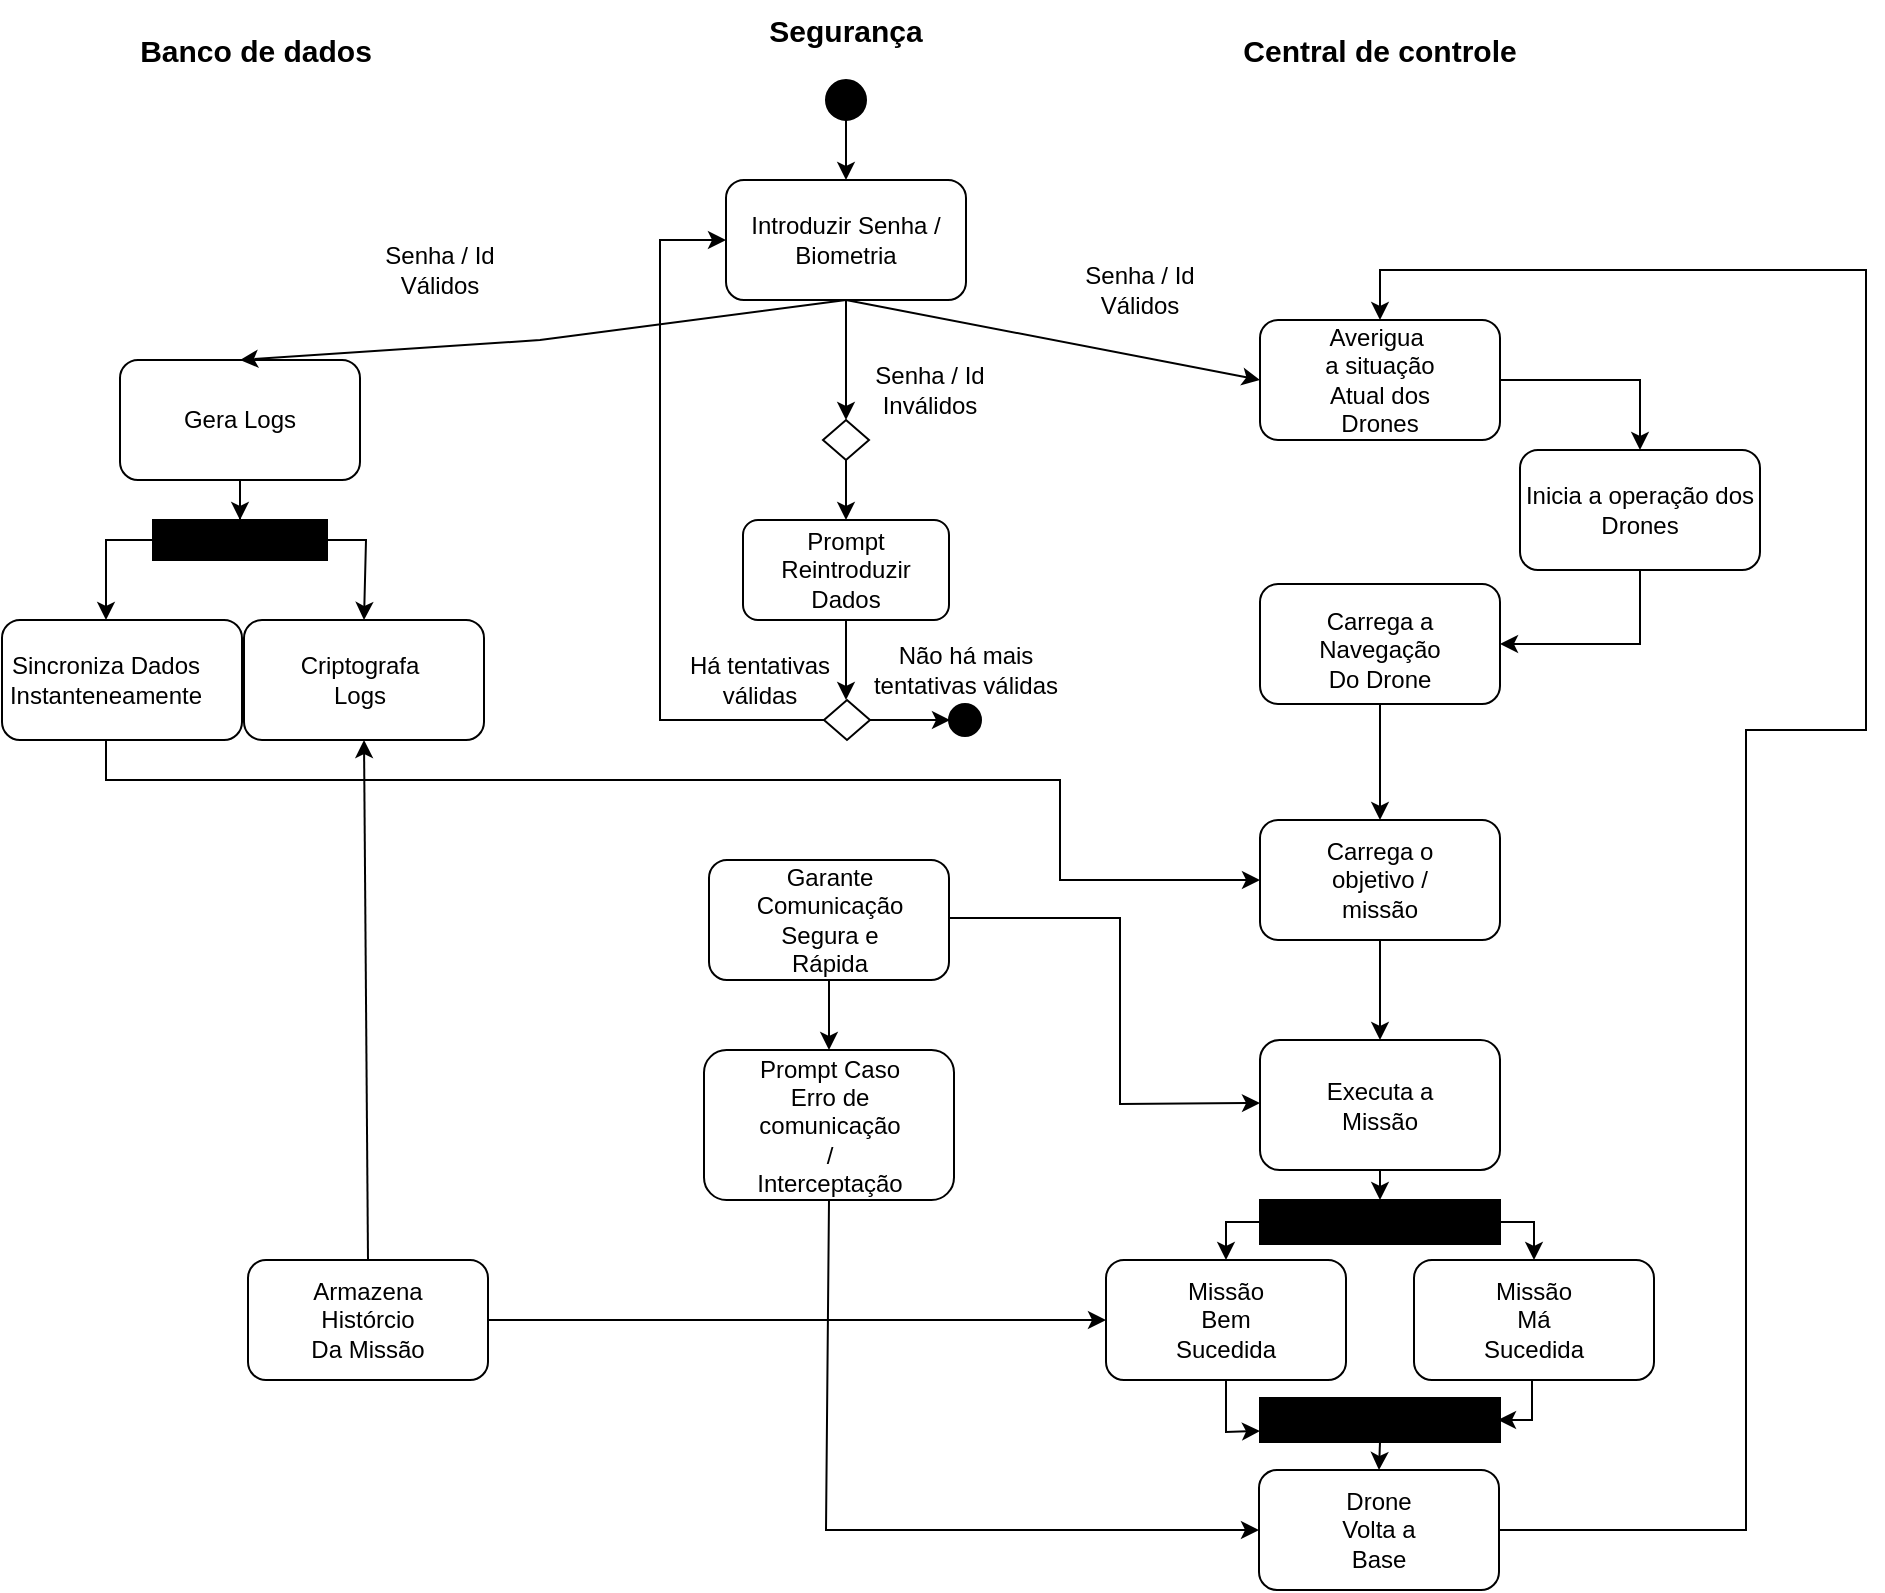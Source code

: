 <mxfile version="26.1.3">
  <diagram name="Página-1" id="PBWf0IsmJgYy4qdDMAUZ">
    <mxGraphModel dx="2927" dy="1114" grid="1" gridSize="10" guides="1" tooltips="1" connect="1" arrows="1" fold="1" page="1" pageScale="1" pageWidth="827" pageHeight="1169" math="0" shadow="0">
      <root>
        <mxCell id="0" />
        <mxCell id="1" parent="0" />
        <mxCell id="X2p8SpPgiToTha0TDPax-7" value="Segurança" style="text;html=1;align=center;verticalAlign=middle;whiteSpace=wrap;rounded=0;fontSize=15;fontStyle=1" parent="1" vertex="1">
          <mxGeometry x="-4" y="35" width="60" height="30" as="geometry" />
        </mxCell>
        <mxCell id="X2p8SpPgiToTha0TDPax-8" value="Central de controle" style="text;html=1;align=center;verticalAlign=middle;whiteSpace=wrap;rounded=0;fontSize=15;fontStyle=1" parent="1" vertex="1">
          <mxGeometry x="193" y="45" width="200" height="30" as="geometry" />
        </mxCell>
        <mxCell id="X2p8SpPgiToTha0TDPax-9" value="Introduzir Senha / Biometria" style="rounded=1;whiteSpace=wrap;html=1;" parent="1" vertex="1">
          <mxGeometry x="-34" y="125" width="120" height="60" as="geometry" />
        </mxCell>
        <mxCell id="X2p8SpPgiToTha0TDPax-11" value="Banco de dados" style="text;html=1;align=center;verticalAlign=middle;whiteSpace=wrap;rounded=0;fontSize=15;fontStyle=1" parent="1" vertex="1">
          <mxGeometry x="-389" y="45" width="240" height="30" as="geometry" />
        </mxCell>
        <mxCell id="X2p8SpPgiToTha0TDPax-14" value="Inicia a operação dos Drones" style="rounded=1;whiteSpace=wrap;html=1;" parent="1" vertex="1">
          <mxGeometry x="363" y="260" width="120" height="60" as="geometry" />
        </mxCell>
        <mxCell id="1f63iJSsUpzgmk3ljbUG-5" value="" style="rounded=1;whiteSpace=wrap;html=1;" vertex="1" parent="1">
          <mxGeometry x="233" y="327" width="120" height="60" as="geometry" />
        </mxCell>
        <mxCell id="1f63iJSsUpzgmk3ljbUG-6" value="Carrega a Navegação Do Drone" style="text;html=1;align=center;verticalAlign=middle;whiteSpace=wrap;rounded=0;" vertex="1" parent="1">
          <mxGeometry x="263" y="345" width="60" height="30" as="geometry" />
        </mxCell>
        <mxCell id="1f63iJSsUpzgmk3ljbUG-9" value="" style="rounded=1;whiteSpace=wrap;html=1;" vertex="1" parent="1">
          <mxGeometry x="-337" y="215" width="120" height="60" as="geometry" />
        </mxCell>
        <mxCell id="1f63iJSsUpzgmk3ljbUG-11" value="Gera Logs" style="text;html=1;align=center;verticalAlign=middle;whiteSpace=wrap;rounded=0;" vertex="1" parent="1">
          <mxGeometry x="-307" y="230" width="60" height="30" as="geometry" />
        </mxCell>
        <mxCell id="1f63iJSsUpzgmk3ljbUG-13" value="" style="rounded=1;whiteSpace=wrap;html=1;" vertex="1" parent="1">
          <mxGeometry x="-275" y="345" width="120" height="60" as="geometry" />
        </mxCell>
        <mxCell id="1f63iJSsUpzgmk3ljbUG-15" value="Criptografa Logs" style="text;html=1;align=center;verticalAlign=middle;whiteSpace=wrap;rounded=0;" vertex="1" parent="1">
          <mxGeometry x="-247" y="360" width="60" height="30" as="geometry" />
        </mxCell>
        <mxCell id="1f63iJSsUpzgmk3ljbUG-16" value="" style="rounded=1;whiteSpace=wrap;html=1;" vertex="1" parent="1">
          <mxGeometry x="-396" y="345" width="120" height="60" as="geometry" />
        </mxCell>
        <mxCell id="1f63iJSsUpzgmk3ljbUG-19" value="" style="ellipse;whiteSpace=wrap;html=1;aspect=fixed;fillColor=#000000;" vertex="1" parent="1">
          <mxGeometry x="16" y="75" width="20" height="20" as="geometry" />
        </mxCell>
        <mxCell id="1f63iJSsUpzgmk3ljbUG-20" value="" style="endArrow=classic;html=1;rounded=0;exitX=0.5;exitY=1;exitDx=0;exitDy=0;entryX=0.5;entryY=0;entryDx=0;entryDy=0;" edge="1" parent="1" source="1f63iJSsUpzgmk3ljbUG-19" target="X2p8SpPgiToTha0TDPax-9">
          <mxGeometry width="50" height="50" relative="1" as="geometry">
            <mxPoint x="63" y="345" as="sourcePoint" />
            <mxPoint x="113" y="295" as="targetPoint" />
          </mxGeometry>
        </mxCell>
        <mxCell id="1f63iJSsUpzgmk3ljbUG-24" value="Sincroniza Dados Instanteneamente" style="text;html=1;align=center;verticalAlign=middle;whiteSpace=wrap;rounded=0;" vertex="1" parent="1">
          <mxGeometry x="-374" y="360" width="60" height="30" as="geometry" />
        </mxCell>
        <mxCell id="1f63iJSsUpzgmk3ljbUG-25" value="" style="endArrow=classic;html=1;rounded=0;exitX=0.5;exitY=1;exitDx=0;exitDy=0;entryX=0.5;entryY=0;entryDx=0;entryDy=0;" edge="1" parent="1" source="X2p8SpPgiToTha0TDPax-9" target="1f63iJSsUpzgmk3ljbUG-9">
          <mxGeometry width="50" height="50" relative="1" as="geometry">
            <mxPoint x="63" y="345" as="sourcePoint" />
            <mxPoint x="113" y="295" as="targetPoint" />
            <Array as="points">
              <mxPoint x="-127" y="205" />
            </Array>
          </mxGeometry>
        </mxCell>
        <mxCell id="1f63iJSsUpzgmk3ljbUG-26" value="" style="rhombus;whiteSpace=wrap;html=1;" vertex="1" parent="1">
          <mxGeometry x="14.5" y="245" width="23" height="20" as="geometry" />
        </mxCell>
        <mxCell id="1f63iJSsUpzgmk3ljbUG-27" value="" style="endArrow=classic;html=1;rounded=0;exitX=0.5;exitY=1;exitDx=0;exitDy=0;" edge="1" parent="1" source="1f63iJSsUpzgmk3ljbUG-26">
          <mxGeometry width="50" height="50" relative="1" as="geometry">
            <mxPoint x="13" y="315" as="sourcePoint" />
            <mxPoint x="26" y="295" as="targetPoint" />
          </mxGeometry>
        </mxCell>
        <mxCell id="1f63iJSsUpzgmk3ljbUG-28" value="" style="endArrow=classic;html=1;rounded=0;entryX=0.5;entryY=0;entryDx=0;entryDy=0;" edge="1" parent="1" target="1f63iJSsUpzgmk3ljbUG-26">
          <mxGeometry width="50" height="50" relative="1" as="geometry">
            <mxPoint x="26" y="185" as="sourcePoint" />
            <mxPoint x="73" y="195" as="targetPoint" />
          </mxGeometry>
        </mxCell>
        <mxCell id="1f63iJSsUpzgmk3ljbUG-29" value="Senha / Id Válidos" style="text;html=1;align=center;verticalAlign=middle;whiteSpace=wrap;rounded=0;" vertex="1" parent="1">
          <mxGeometry x="143" y="165" width="60" height="30" as="geometry" />
        </mxCell>
        <mxCell id="1f63iJSsUpzgmk3ljbUG-30" value="Senha / Id Válidos" style="text;html=1;align=center;verticalAlign=middle;whiteSpace=wrap;rounded=0;" vertex="1" parent="1">
          <mxGeometry x="-207" y="155" width="60" height="30" as="geometry" />
        </mxCell>
        <mxCell id="1f63iJSsUpzgmk3ljbUG-32" value="Senha / Id&lt;br&gt;Inválidos" style="text;html=1;align=center;verticalAlign=middle;whiteSpace=wrap;rounded=0;" vertex="1" parent="1">
          <mxGeometry x="37.5" y="215" width="60" height="30" as="geometry" />
        </mxCell>
        <mxCell id="1f63iJSsUpzgmk3ljbUG-33" value="" style="rounded=1;whiteSpace=wrap;html=1;" vertex="1" parent="1">
          <mxGeometry x="-25.5" y="295" width="103" height="50" as="geometry" />
        </mxCell>
        <mxCell id="1f63iJSsUpzgmk3ljbUG-34" value="Prompt Reintroduzir Dados" style="text;html=1;align=center;verticalAlign=middle;whiteSpace=wrap;rounded=0;" vertex="1" parent="1">
          <mxGeometry x="-4" y="305" width="60" height="30" as="geometry" />
        </mxCell>
        <mxCell id="1f63iJSsUpzgmk3ljbUG-36" value="" style="endArrow=classic;html=1;rounded=0;exitX=0.5;exitY=1;exitDx=0;exitDy=0;" edge="1" parent="1" source="1f63iJSsUpzgmk3ljbUG-33">
          <mxGeometry width="50" height="50" relative="1" as="geometry">
            <mxPoint x="33" y="425" as="sourcePoint" />
            <mxPoint x="26" y="385" as="targetPoint" />
          </mxGeometry>
        </mxCell>
        <mxCell id="1f63iJSsUpzgmk3ljbUG-39" value="" style="rhombus;whiteSpace=wrap;html=1;" vertex="1" parent="1">
          <mxGeometry x="15" y="385" width="23" height="20" as="geometry" />
        </mxCell>
        <mxCell id="1f63iJSsUpzgmk3ljbUG-40" value="" style="endArrow=classic;html=1;rounded=0;" edge="1" parent="1">
          <mxGeometry width="50" height="50" relative="1" as="geometry">
            <mxPoint x="38" y="395" as="sourcePoint" />
            <mxPoint x="78" y="395" as="targetPoint" />
            <Array as="points" />
          </mxGeometry>
        </mxCell>
        <mxCell id="1f63iJSsUpzgmk3ljbUG-42" value="" style="ellipse;whiteSpace=wrap;html=1;aspect=fixed;fillColor=#000000;" vertex="1" parent="1">
          <mxGeometry x="77.5" y="387" width="16" height="16" as="geometry" />
        </mxCell>
        <mxCell id="1f63iJSsUpzgmk3ljbUG-44" value="Não há mais tentativas válidas" style="text;html=1;align=center;verticalAlign=middle;whiteSpace=wrap;rounded=0;" vertex="1" parent="1">
          <mxGeometry x="38" y="355" width="95.5" height="30" as="geometry" />
        </mxCell>
        <mxCell id="1f63iJSsUpzgmk3ljbUG-46" value="" style="endArrow=classic;html=1;rounded=0;exitX=0;exitY=0.5;exitDx=0;exitDy=0;entryX=0;entryY=0.5;entryDx=0;entryDy=0;" edge="1" parent="1" source="1f63iJSsUpzgmk3ljbUG-39" target="X2p8SpPgiToTha0TDPax-9">
          <mxGeometry width="50" height="50" relative="1" as="geometry">
            <mxPoint x="-87" y="395" as="sourcePoint" />
            <mxPoint x="-47" y="155" as="targetPoint" />
            <Array as="points">
              <mxPoint x="-67" y="395" />
              <mxPoint x="-67" y="275" />
              <mxPoint x="-67" y="155" />
            </Array>
          </mxGeometry>
        </mxCell>
        <mxCell id="1f63iJSsUpzgmk3ljbUG-47" value="Há tentativas válidas" style="text;html=1;align=center;verticalAlign=middle;whiteSpace=wrap;rounded=0;" vertex="1" parent="1">
          <mxGeometry x="-57" y="360" width="80" height="30" as="geometry" />
        </mxCell>
        <mxCell id="1f63iJSsUpzgmk3ljbUG-50" value="" style="endArrow=classic;html=1;rounded=0;exitX=0.5;exitY=1;exitDx=0;exitDy=0;entryX=0.5;entryY=0;entryDx=0;entryDy=0;" edge="1" parent="1" source="1f63iJSsUpzgmk3ljbUG-93">
          <mxGeometry width="50" height="50" relative="1" as="geometry">
            <mxPoint x="-357" y="335" as="sourcePoint" />
            <mxPoint x="-344" y="345" as="targetPoint" />
            <Array as="points">
              <mxPoint x="-277" y="305" />
              <mxPoint x="-344" y="305" />
            </Array>
          </mxGeometry>
        </mxCell>
        <mxCell id="1f63iJSsUpzgmk3ljbUG-51" value="" style="endArrow=classic;html=1;rounded=0;exitX=0.5;exitY=1;exitDx=0;exitDy=0;" edge="1" parent="1" source="1f63iJSsUpzgmk3ljbUG-5">
          <mxGeometry width="50" height="50" relative="1" as="geometry">
            <mxPoint x="333" y="475" as="sourcePoint" />
            <mxPoint x="293" y="445" as="targetPoint" />
          </mxGeometry>
        </mxCell>
        <mxCell id="1f63iJSsUpzgmk3ljbUG-52" style="edgeStyle=orthogonalEdgeStyle;rounded=0;orthogonalLoop=1;jettySize=auto;html=1;exitX=0.5;exitY=1;exitDx=0;exitDy=0;" edge="1" parent="1" source="1f63iJSsUpzgmk3ljbUG-6" target="1f63iJSsUpzgmk3ljbUG-6">
          <mxGeometry relative="1" as="geometry" />
        </mxCell>
        <mxCell id="1f63iJSsUpzgmk3ljbUG-53" value="" style="rounded=1;whiteSpace=wrap;html=1;" vertex="1" parent="1">
          <mxGeometry x="233" y="445" width="120" height="60" as="geometry" />
        </mxCell>
        <mxCell id="1f63iJSsUpzgmk3ljbUG-54" value="Carrega o objetivo / missão" style="text;html=1;align=center;verticalAlign=middle;whiteSpace=wrap;rounded=0;" vertex="1" parent="1">
          <mxGeometry x="263" y="460" width="60" height="30" as="geometry" />
        </mxCell>
        <mxCell id="1f63iJSsUpzgmk3ljbUG-55" value="" style="endArrow=classic;html=1;rounded=0;exitX=0.5;exitY=1;exitDx=0;exitDy=0;entryX=0;entryY=0.5;entryDx=0;entryDy=0;" edge="1" parent="1" target="1f63iJSsUpzgmk3ljbUG-53">
          <mxGeometry width="50" height="50" relative="1" as="geometry">
            <mxPoint x="-344" y="405" as="sourcePoint" />
            <mxPoint x="133" y="515" as="targetPoint" />
            <Array as="points">
              <mxPoint x="-344" y="425" />
              <mxPoint x="-107" y="425" />
              <mxPoint x="133" y="425" />
              <mxPoint x="133" y="475" />
            </Array>
          </mxGeometry>
        </mxCell>
        <mxCell id="1f63iJSsUpzgmk3ljbUG-56" value="" style="endArrow=classic;html=1;rounded=0;exitX=0.5;exitY=1;exitDx=0;exitDy=0;entryX=0.5;entryY=0;entryDx=0;entryDy=0;" edge="1" parent="1" source="1f63iJSsUpzgmk3ljbUG-53" target="1f63iJSsUpzgmk3ljbUG-57">
          <mxGeometry width="50" height="50" relative="1" as="geometry">
            <mxPoint x="353" y="545" as="sourcePoint" />
            <mxPoint x="293" y="545" as="targetPoint" />
          </mxGeometry>
        </mxCell>
        <mxCell id="1f63iJSsUpzgmk3ljbUG-57" value="" style="rounded=1;whiteSpace=wrap;html=1;" vertex="1" parent="1">
          <mxGeometry x="233" y="555" width="120" height="65" as="geometry" />
        </mxCell>
        <mxCell id="1f63iJSsUpzgmk3ljbUG-59" value="" style="rounded=1;whiteSpace=wrap;html=1;" vertex="1" parent="1">
          <mxGeometry x="233" y="195" width="120" height="60" as="geometry" />
        </mxCell>
        <mxCell id="1f63iJSsUpzgmk3ljbUG-60" value="Averigua&amp;nbsp; a situação Atual dos Drones" style="text;html=1;align=center;verticalAlign=middle;whiteSpace=wrap;rounded=0;" vertex="1" parent="1">
          <mxGeometry x="263" y="210" width="60" height="30" as="geometry" />
        </mxCell>
        <mxCell id="1f63iJSsUpzgmk3ljbUG-62" value="" style="endArrow=classic;html=1;rounded=0;exitX=0.5;exitY=1;exitDx=0;exitDy=0;entryX=0;entryY=0.5;entryDx=0;entryDy=0;" edge="1" parent="1" source="X2p8SpPgiToTha0TDPax-9" target="1f63iJSsUpzgmk3ljbUG-59">
          <mxGeometry width="50" height="50" relative="1" as="geometry">
            <mxPoint x="173" y="235" as="sourcePoint" />
            <mxPoint x="223" y="185" as="targetPoint" />
          </mxGeometry>
        </mxCell>
        <mxCell id="1f63iJSsUpzgmk3ljbUG-64" value="" style="endArrow=classic;html=1;rounded=0;exitX=1;exitY=0.5;exitDx=0;exitDy=0;entryX=0.5;entryY=0;entryDx=0;entryDy=0;" edge="1" parent="1" source="1f63iJSsUpzgmk3ljbUG-59" target="X2p8SpPgiToTha0TDPax-14">
          <mxGeometry width="50" height="50" relative="1" as="geometry">
            <mxPoint x="403" y="235" as="sourcePoint" />
            <mxPoint x="433" y="255" as="targetPoint" />
            <Array as="points">
              <mxPoint x="423" y="225" />
            </Array>
          </mxGeometry>
        </mxCell>
        <mxCell id="1f63iJSsUpzgmk3ljbUG-65" value="" style="endArrow=classic;html=1;rounded=0;exitX=0.5;exitY=1;exitDx=0;exitDy=0;entryX=1;entryY=0.5;entryDx=0;entryDy=0;" edge="1" parent="1" source="X2p8SpPgiToTha0TDPax-14" target="1f63iJSsUpzgmk3ljbUG-5">
          <mxGeometry width="50" height="50" relative="1" as="geometry">
            <mxPoint x="443" y="415" as="sourcePoint" />
            <mxPoint x="493" y="365" as="targetPoint" />
            <Array as="points">
              <mxPoint x="423" y="357" />
            </Array>
          </mxGeometry>
        </mxCell>
        <mxCell id="1f63iJSsUpzgmk3ljbUG-66" value="Executa a Missão" style="text;html=1;align=center;verticalAlign=middle;whiteSpace=wrap;rounded=0;" vertex="1" parent="1">
          <mxGeometry x="263" y="573" width="60" height="30" as="geometry" />
        </mxCell>
        <mxCell id="1f63iJSsUpzgmk3ljbUG-67" value="" style="rounded=1;whiteSpace=wrap;html=1;" vertex="1" parent="1">
          <mxGeometry x="-42.5" y="465" width="120" height="60" as="geometry" />
        </mxCell>
        <mxCell id="1f63iJSsUpzgmk3ljbUG-68" value="Garante Comunicação Segura e Rápida" style="text;html=1;align=center;verticalAlign=middle;whiteSpace=wrap;rounded=0;" vertex="1" parent="1">
          <mxGeometry x="-12.5" y="480" width="60" height="30" as="geometry" />
        </mxCell>
        <mxCell id="1f63iJSsUpzgmk3ljbUG-69" value="" style="endArrow=classic;html=1;rounded=0;exitX=1;exitY=0.5;exitDx=0;exitDy=0;entryX=0;entryY=0.5;entryDx=0;entryDy=0;" edge="1" parent="1">
          <mxGeometry width="50" height="50" relative="1" as="geometry">
            <mxPoint x="77.5" y="494" as="sourcePoint" />
            <mxPoint x="233" y="586.5" as="targetPoint" />
            <Array as="points">
              <mxPoint x="163" y="494" />
              <mxPoint x="163" y="587" />
            </Array>
          </mxGeometry>
        </mxCell>
        <mxCell id="1f63iJSsUpzgmk3ljbUG-70" value="" style="rounded=1;whiteSpace=wrap;html=1;" vertex="1" parent="1">
          <mxGeometry x="-45" y="560" width="125" height="75" as="geometry" />
        </mxCell>
        <mxCell id="1f63iJSsUpzgmk3ljbUG-72" value="Prompt Caso Erro de comunicação / Interceptação" style="text;html=1;align=center;verticalAlign=middle;whiteSpace=wrap;rounded=0;" vertex="1" parent="1">
          <mxGeometry x="-12.5" y="582.5" width="60" height="30" as="geometry" />
        </mxCell>
        <mxCell id="1f63iJSsUpzgmk3ljbUG-75" value="" style="endArrow=classic;html=1;rounded=0;exitX=0.5;exitY=1;exitDx=0;exitDy=0;entryX=0.5;entryY=0;entryDx=0;entryDy=0;" edge="1" parent="1" source="1f63iJSsUpzgmk3ljbUG-67" target="1f63iJSsUpzgmk3ljbUG-70">
          <mxGeometry width="50" height="50" relative="1" as="geometry">
            <mxPoint x="133" y="695" as="sourcePoint" />
            <mxPoint x="183" y="645" as="targetPoint" />
          </mxGeometry>
        </mxCell>
        <mxCell id="1f63iJSsUpzgmk3ljbUG-76" value="" style="rounded=1;whiteSpace=wrap;html=1;" vertex="1" parent="1">
          <mxGeometry x="232.5" y="770" width="120" height="60" as="geometry" />
        </mxCell>
        <mxCell id="1f63iJSsUpzgmk3ljbUG-77" value="Drone Volta a Base" style="text;html=1;align=center;verticalAlign=middle;whiteSpace=wrap;rounded=0;" vertex="1" parent="1">
          <mxGeometry x="266" y="785" width="53" height="30" as="geometry" />
        </mxCell>
        <mxCell id="1f63iJSsUpzgmk3ljbUG-79" value="" style="endArrow=classic;html=1;rounded=0;exitX=0.5;exitY=1;exitDx=0;exitDy=0;entryX=0;entryY=0.5;entryDx=0;entryDy=0;" edge="1" parent="1" source="1f63iJSsUpzgmk3ljbUG-70" target="1f63iJSsUpzgmk3ljbUG-76">
          <mxGeometry width="50" height="50" relative="1" as="geometry">
            <mxPoint x="26" y="720" as="sourcePoint" />
            <mxPoint x="76" y="670" as="targetPoint" />
            <Array as="points">
              <mxPoint x="16" y="800" />
            </Array>
          </mxGeometry>
        </mxCell>
        <mxCell id="1f63iJSsUpzgmk3ljbUG-80" value="" style="rounded=1;whiteSpace=wrap;html=1;" vertex="1" parent="1">
          <mxGeometry x="156" y="665" width="120" height="60" as="geometry" />
        </mxCell>
        <mxCell id="1f63iJSsUpzgmk3ljbUG-84" value="Missão Bem Sucedida" style="text;html=1;align=center;verticalAlign=middle;whiteSpace=wrap;rounded=0;" vertex="1" parent="1">
          <mxGeometry x="186" y="680" width="60" height="30" as="geometry" />
        </mxCell>
        <mxCell id="1f63iJSsUpzgmk3ljbUG-85" value="" style="rounded=1;whiteSpace=wrap;html=1;" vertex="1" parent="1">
          <mxGeometry x="310" y="665" width="120" height="60" as="geometry" />
        </mxCell>
        <mxCell id="1f63iJSsUpzgmk3ljbUG-87" value="Missão&lt;br&gt;Má&lt;div&gt;Sucedida&lt;/div&gt;" style="text;html=1;align=center;verticalAlign=middle;whiteSpace=wrap;rounded=0;" vertex="1" parent="1">
          <mxGeometry x="340" y="680" width="60" height="30" as="geometry" />
        </mxCell>
        <mxCell id="1f63iJSsUpzgmk3ljbUG-88" value="" style="rounded=1;whiteSpace=wrap;html=1;" vertex="1" parent="1">
          <mxGeometry x="-273" y="665" width="120" height="60" as="geometry" />
        </mxCell>
        <mxCell id="1f63iJSsUpzgmk3ljbUG-89" value="Armazena Histórcio Da Missão" style="text;html=1;align=center;verticalAlign=middle;whiteSpace=wrap;rounded=0;" vertex="1" parent="1">
          <mxGeometry x="-243" y="680" width="60" height="30" as="geometry" />
        </mxCell>
        <mxCell id="1f63iJSsUpzgmk3ljbUG-91" value="" style="endArrow=classic;html=1;rounded=0;exitX=1;exitY=0.5;exitDx=0;exitDy=0;entryX=0;entryY=0.5;entryDx=0;entryDy=0;" edge="1" parent="1" source="1f63iJSsUpzgmk3ljbUG-88" target="1f63iJSsUpzgmk3ljbUG-80">
          <mxGeometry width="50" height="50" relative="1" as="geometry">
            <mxPoint x="-174" y="710" as="sourcePoint" />
            <mxPoint x="-124" y="660" as="targetPoint" />
          </mxGeometry>
        </mxCell>
        <mxCell id="1f63iJSsUpzgmk3ljbUG-92" value="" style="endArrow=classic;html=1;rounded=0;exitX=1;exitY=0.5;exitDx=0;exitDy=0;entryX=0.5;entryY=0;entryDx=0;entryDy=0;" edge="1" parent="1" source="1f63iJSsUpzgmk3ljbUG-76" target="1f63iJSsUpzgmk3ljbUG-59">
          <mxGeometry width="50" height="50" relative="1" as="geometry">
            <mxPoint x="426" y="780" as="sourcePoint" />
            <mxPoint x="306" y="180" as="targetPoint" />
            <Array as="points">
              <mxPoint x="476" y="800" />
              <mxPoint x="476" y="400" />
              <mxPoint x="536" y="400" />
              <mxPoint x="536" y="170" />
              <mxPoint x="416" y="170" />
              <mxPoint x="293" y="170" />
            </Array>
          </mxGeometry>
        </mxCell>
        <mxCell id="1f63iJSsUpzgmk3ljbUG-94" value="" style="endArrow=classic;html=1;rounded=0;exitX=0.5;exitY=1;exitDx=0;exitDy=0;entryX=0.5;entryY=0;entryDx=0;entryDy=0;" edge="1" parent="1" source="1f63iJSsUpzgmk3ljbUG-9" target="1f63iJSsUpzgmk3ljbUG-93">
          <mxGeometry width="50" height="50" relative="1" as="geometry">
            <mxPoint x="-277" y="275" as="sourcePoint" />
            <mxPoint x="-217" y="345" as="targetPoint" />
            <Array as="points">
              <mxPoint x="-277" y="305" />
            </Array>
          </mxGeometry>
        </mxCell>
        <mxCell id="1f63iJSsUpzgmk3ljbUG-95" value="" style="endArrow=classic;html=1;rounded=0;exitX=0.5;exitY=1;exitDx=0;exitDy=0;entryX=0.5;entryY=0;entryDx=0;entryDy=0;" edge="1" parent="1" source="1f63iJSsUpzgmk3ljbUG-9" target="1f63iJSsUpzgmk3ljbUG-93">
          <mxGeometry width="50" height="50" relative="1" as="geometry">
            <mxPoint x="-277" y="275" as="sourcePoint" />
            <mxPoint x="-344" y="345" as="targetPoint" />
            <Array as="points" />
          </mxGeometry>
        </mxCell>
        <mxCell id="1f63iJSsUpzgmk3ljbUG-93" value="" style="rounded=0;whiteSpace=wrap;html=1;fillColor=#000000;" vertex="1" parent="1">
          <mxGeometry x="-320.5" y="295" width="87" height="20" as="geometry" />
        </mxCell>
        <mxCell id="1f63iJSsUpzgmk3ljbUG-96" value="" style="endArrow=classic;html=1;rounded=0;exitX=1;exitY=0.5;exitDx=0;exitDy=0;entryX=0.5;entryY=0;entryDx=0;entryDy=0;" edge="1" parent="1" source="1f63iJSsUpzgmk3ljbUG-93" target="1f63iJSsUpzgmk3ljbUG-13">
          <mxGeometry width="50" height="50" relative="1" as="geometry">
            <mxPoint x="-174" y="310" as="sourcePoint" />
            <mxPoint x="-124" y="260" as="targetPoint" />
            <Array as="points">
              <mxPoint x="-214" y="305" />
            </Array>
          </mxGeometry>
        </mxCell>
        <mxCell id="1f63iJSsUpzgmk3ljbUG-98" value="" style="rounded=0;whiteSpace=wrap;html=1;fillColor=#000000;" vertex="1" parent="1">
          <mxGeometry x="233" y="635" width="120" height="22" as="geometry" />
        </mxCell>
        <mxCell id="1f63iJSsUpzgmk3ljbUG-99" value="" style="endArrow=classic;html=1;rounded=0;exitX=0.5;exitY=1;exitDx=0;exitDy=0;entryX=0.5;entryY=0;entryDx=0;entryDy=0;" edge="1" parent="1" source="1f63iJSsUpzgmk3ljbUG-57" target="1f63iJSsUpzgmk3ljbUG-98">
          <mxGeometry width="50" height="50" relative="1" as="geometry">
            <mxPoint x="386" y="560" as="sourcePoint" />
            <mxPoint x="436" y="510" as="targetPoint" />
          </mxGeometry>
        </mxCell>
        <mxCell id="1f63iJSsUpzgmk3ljbUG-100" value="" style="endArrow=classic;html=1;rounded=0;exitX=0;exitY=0.5;exitDx=0;exitDy=0;entryX=0.5;entryY=0;entryDx=0;entryDy=0;" edge="1" parent="1" source="1f63iJSsUpzgmk3ljbUG-98" target="1f63iJSsUpzgmk3ljbUG-80">
          <mxGeometry width="50" height="50" relative="1" as="geometry">
            <mxPoint x="-424" y="610" as="sourcePoint" />
            <mxPoint x="-374" y="560" as="targetPoint" />
            <Array as="points">
              <mxPoint x="216" y="646" />
            </Array>
          </mxGeometry>
        </mxCell>
        <mxCell id="1f63iJSsUpzgmk3ljbUG-101" value="" style="endArrow=classic;html=1;rounded=0;exitX=1;exitY=0.5;exitDx=0;exitDy=0;entryX=0.5;entryY=0;entryDx=0;entryDy=0;" edge="1" parent="1" source="1f63iJSsUpzgmk3ljbUG-98" target="1f63iJSsUpzgmk3ljbUG-85">
          <mxGeometry width="50" height="50" relative="1" as="geometry">
            <mxPoint x="386" y="650" as="sourcePoint" />
            <mxPoint x="436" y="600" as="targetPoint" />
            <Array as="points">
              <mxPoint x="370" y="646" />
            </Array>
          </mxGeometry>
        </mxCell>
        <mxCell id="1f63iJSsUpzgmk3ljbUG-102" value="" style="endArrow=classic;html=1;rounded=0;exitX=0.5;exitY=0;exitDx=0;exitDy=0;entryX=0.5;entryY=1;entryDx=0;entryDy=0;" edge="1" parent="1" source="1f63iJSsUpzgmk3ljbUG-88" target="1f63iJSsUpzgmk3ljbUG-13">
          <mxGeometry width="50" height="50" relative="1" as="geometry">
            <mxPoint x="-204" y="590" as="sourcePoint" />
            <mxPoint x="-154" y="540" as="targetPoint" />
          </mxGeometry>
        </mxCell>
        <mxCell id="1f63iJSsUpzgmk3ljbUG-104" value="" style="rounded=0;whiteSpace=wrap;html=1;fillColor=#000000;" vertex="1" parent="1">
          <mxGeometry x="233" y="734" width="120" height="22" as="geometry" />
        </mxCell>
        <mxCell id="1f63iJSsUpzgmk3ljbUG-107" value="" style="endArrow=classic;html=1;rounded=0;exitX=0.5;exitY=1;exitDx=0;exitDy=0;entryX=0;entryY=0.75;entryDx=0;entryDy=0;" edge="1" parent="1" source="1f63iJSsUpzgmk3ljbUG-80" target="1f63iJSsUpzgmk3ljbUG-104">
          <mxGeometry width="50" height="50" relative="1" as="geometry">
            <mxPoint x="166" y="810" as="sourcePoint" />
            <mxPoint x="216" y="760" as="targetPoint" />
            <Array as="points">
              <mxPoint x="216" y="751" />
            </Array>
          </mxGeometry>
        </mxCell>
        <mxCell id="1f63iJSsUpzgmk3ljbUG-108" value="" style="endArrow=classic;html=1;rounded=0;exitX=0.5;exitY=1;exitDx=0;exitDy=0;entryX=1;entryY=0.5;entryDx=0;entryDy=0;" edge="1" parent="1">
          <mxGeometry width="50" height="50" relative="1" as="geometry">
            <mxPoint x="369" y="725" as="sourcePoint" />
            <mxPoint x="352" y="745" as="targetPoint" />
            <Array as="points">
              <mxPoint x="369" y="745" />
            </Array>
          </mxGeometry>
        </mxCell>
        <mxCell id="1f63iJSsUpzgmk3ljbUG-109" value="" style="endArrow=classic;html=1;rounded=0;exitX=0.5;exitY=1;exitDx=0;exitDy=0;entryX=0.5;entryY=0;entryDx=0;entryDy=0;" edge="1" parent="1" source="1f63iJSsUpzgmk3ljbUG-104" target="1f63iJSsUpzgmk3ljbUG-76">
          <mxGeometry width="50" height="50" relative="1" as="geometry">
            <mxPoint x="436" y="860" as="sourcePoint" />
            <mxPoint x="486" y="810" as="targetPoint" />
          </mxGeometry>
        </mxCell>
      </root>
    </mxGraphModel>
  </diagram>
</mxfile>
